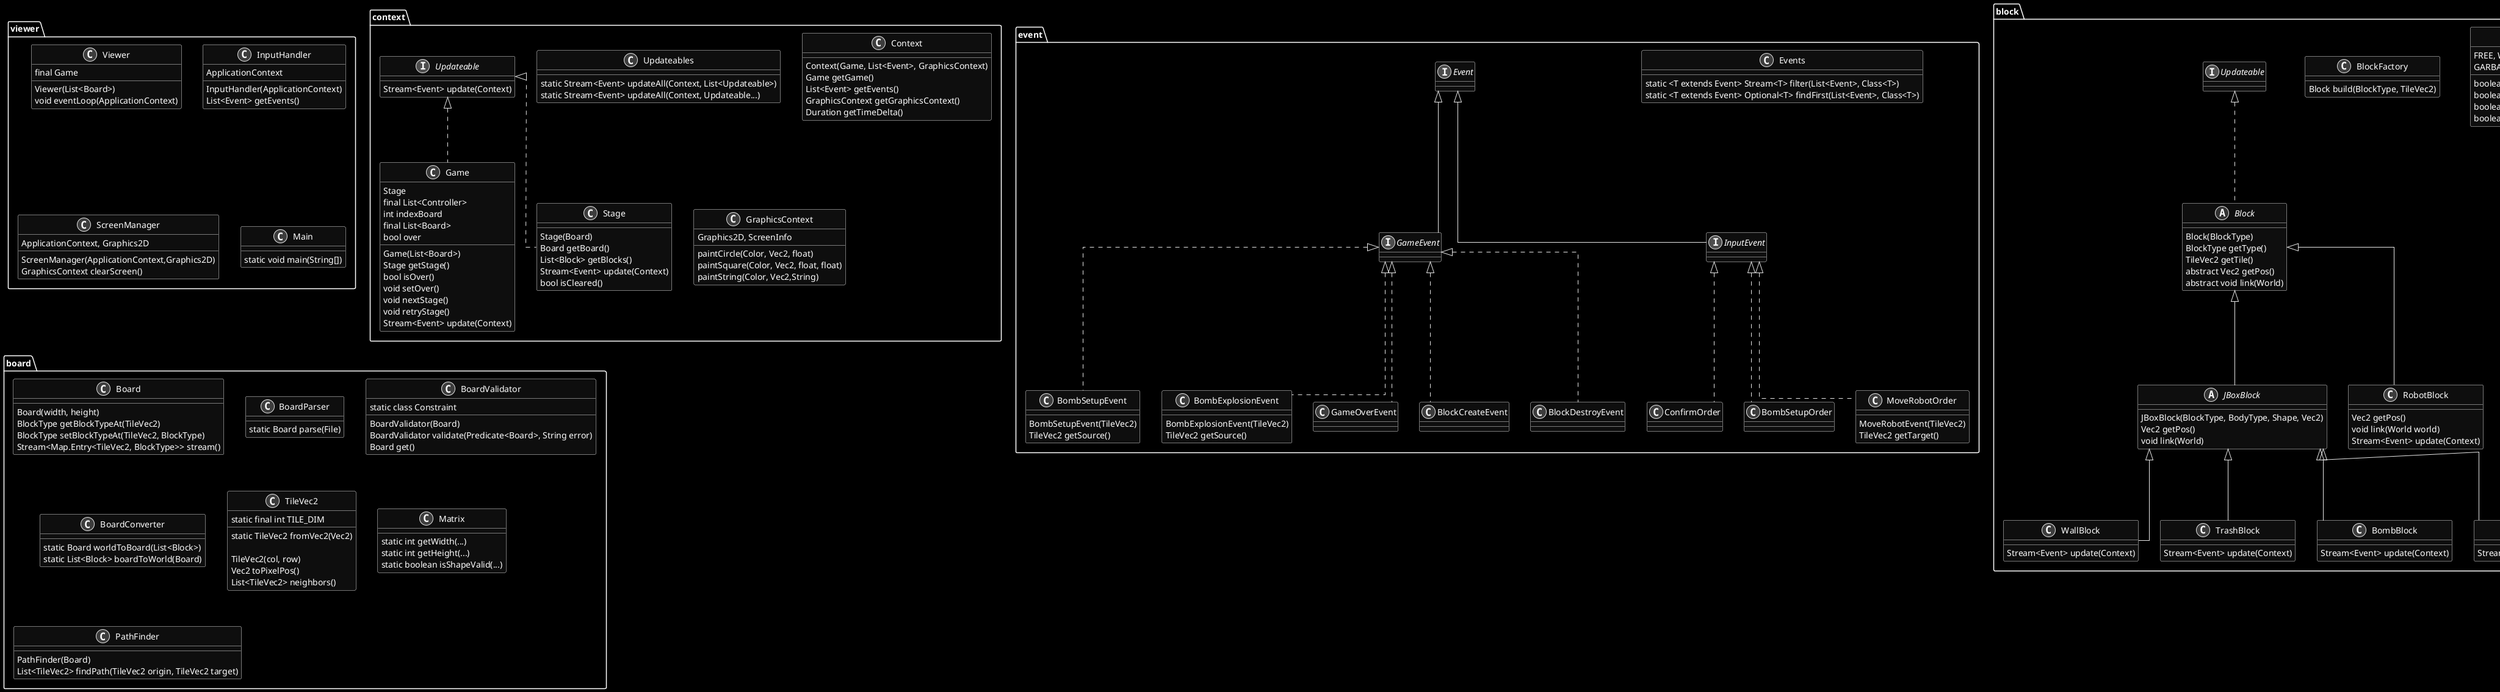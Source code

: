@startuml

skinparam linetype ortho
skinparam monochrome reverse
skinparam backgroundColor #FFFFFF

package viewer {
  class Viewer {
    final Game
    Viewer(List<Board>)
    void eventLoop(ApplicationContext)
  }

  class InputHandler {
    ApplicationContext

    InputHandler(ApplicationContext)
    List<Event> getEvents()
  }

  class ScreenManager {
    ApplicationContext, Graphics2D

    ScreenManager(ApplicationContext,Graphics2D)
    GraphicsContext clearScreen()
  }

  class Main{
    static void main(String[])
  }
}

package context {
  interface Updateable {
    Stream<Event> update(Context)
  }

  class Updateables {
    static Stream<Event> updateAll(Context, List<Updateable>)
    static Stream<Event> updateAll(Context, Updateable...)
  }

  class Context {
    Context(Game, List<Event>, GraphicsContext)
    Game getGame()
    List<Event> getEvents()
    GraphicsContext getGraphicsContext()
    Duration getTimeDelta()
  }

  class GraphicsContext {
    Graphics2D, ScreenInfo

    paintCircle(Color, Vec2, float)
    paintSquare(Color, Vec2, float, float)
    paintString(Color, Vec2,String)
  }

  class Game implements Updateable {
    Stage
    final List<Controller>
    int indexBoard
    final List<Board>
    bool over

    Game(List<Board>)
    Stage getStage()
    bool isOver()
    void setOver()
    void nextStage()
    void retryStage()
    Stream<Event> update(Context)
  }

  class Stage implements Updateable {
    Stage(Board)
    Board getBoard()
    List<Block> getBlocks()
    Stream<Event> update(Context)
    bool isCleared()
  }
}

package event {
  class Events {
    static <T extends Event> Stream<T> filter(List<Event>, Class<T>)
    static <T extends Event> Optional<T> findFirst(List<Event>, Class<T>)
  }

  interface Event
  interface GameEvent implements Event
  interface InputEvent implements Event

  class ConfirmOrder implements InputEvent
  class BombSetupOrder implements InputEvent

  class MoveRobotOrder implements InputEvent {
    MoveRobotEvent(TileVec2)
    TileVec2 getTarget()
  }

  class BombSetupEvent implements GameEvent {
    BombSetupEvent(TileVec2)
    TileVec2 getSource()
  }

  class BombExplosionEvent implements GameEvent {
    BombExplosionEvent(TileVec2)
    TileVec2 getSource()
  }

  class GameOverEvent implements GameEvent
  class BlockCreateEvent implements GameEvent
  class BlockDestroyEvent implements GameEvent
}

package board {
  class Board {
    Board(width, height)
    BlockType getBlockTypeAt(TileVec2)
    BlockType setBlockTypeAt(TileVec2, BlockType)
    Stream<Map.Entry<TileVec2, BlockType>> stream()
  }

  class BoardParser {
    static Board parse(File)
  }

  class BoardValidator {
    static class Constraint

    BoardValidator(Board)
    BoardValidator validate(Predicate<Board>, String error)
    Board get()
  }

  class BoardConverter {
    static Board worldToBoard(List<Block>)
    static List<Block> boardToWorld(Board)
  }

  class TileVec2 {
    static final int TILE_DIM
    static TileVec2 fromVec2(Vec2)

    TileVec2(col, row)
    Vec2 toPixelPos()
    List<TileVec2> neighbors()
  }

  class Matrix {
    static int getWidth(...)
    static int getHeight(...)
    static boolean isShapeValid(...)
  }

  class PathFinder {
    PathFinder(Board)
    List<TileVec2> findPath(TileVec2 origin, TileVec2 target)
  }
}

package block {
  enum BlockType {
    FREE, WALL, TRASH,
    GARBAGE, ROBOT, BOMB

    boolean isBounding()
    boolean mustBeReachable()
    boolean isTraversable()
    boolean isMovableByExplosion()
  }

  class BlockFactory {
    Block build(BlockType, TileVec2)
  }

  abstract class Block implements Updateable {
    Block(BlockType)
    BlockType getType()
    TileVec2 getTile()
    abstract Vec2 getPos()
    abstract void link(World)
  }
  
  abstract class JBoxBlock extends Block {
    JBoxBlock(BlockType, BodyType, Shape, Vec2)
    Vec2 getPos()
    void link(World)
  }
  
  class RobotBlock extends Block {
    Vec2 getPos()
    void link(World world)
    Stream<Event> update(Context)
  }

  class WallBlock extends JBoxBlock {
    Stream<Event> update(Context)
  }

  class TrashBlock extends JBoxBlock {
    Stream<Event> update(Context)
  }

  class BombBlock extends JBoxBlock {
    Stream<Event> update(Context)
  }

  class GarbageBlock extends JBoxBlock {
    Stream<Event> update(Context)
  }
}

@enduml
